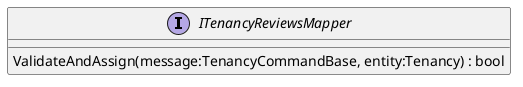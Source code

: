 @startuml
interface ITenancyReviewsMapper {
    ValidateAndAssign(message:TenancyCommandBase, entity:Tenancy) : bool
}
@enduml
